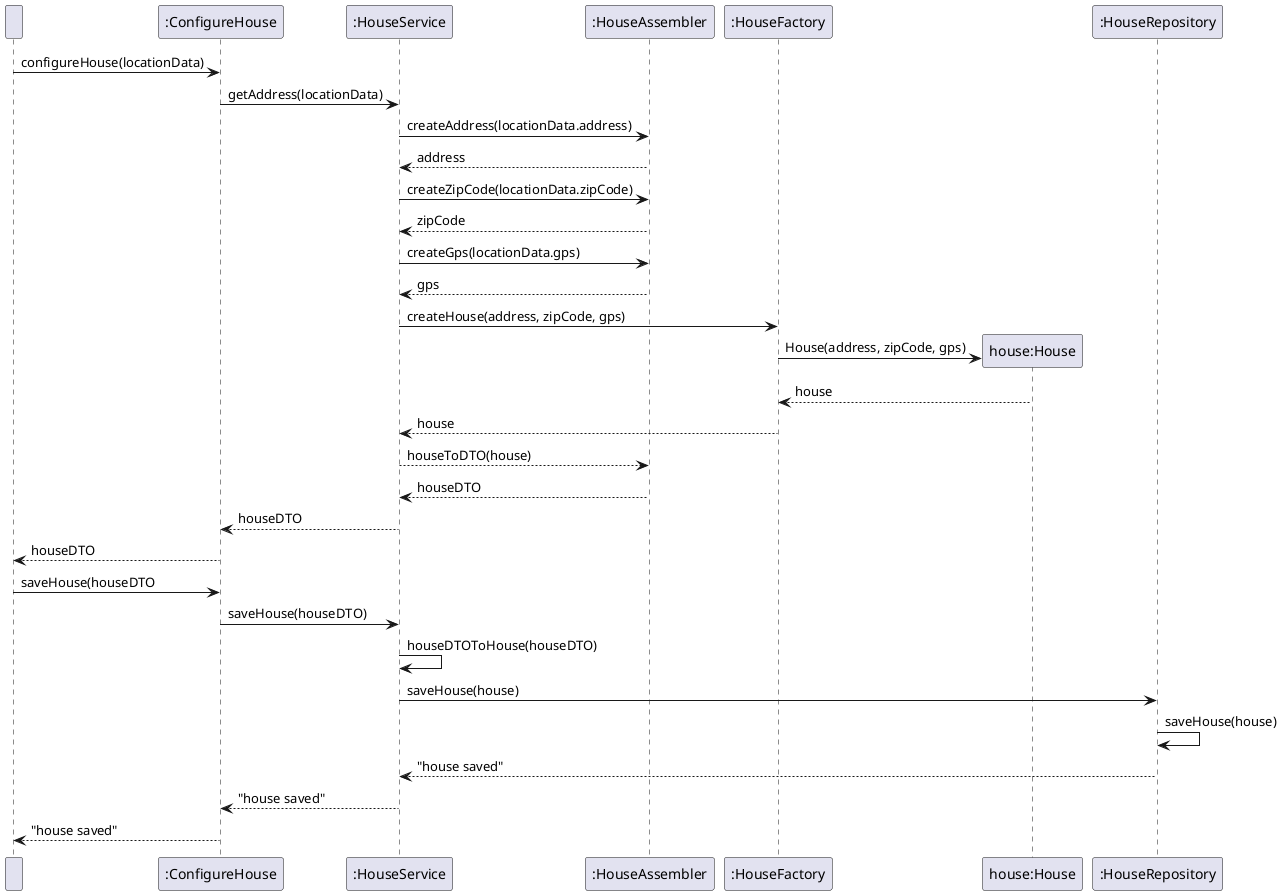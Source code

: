 @startuml
'https://plantuml.com/sequence-diagram

participant " " as User
participant ":ConfigureHouse" as Controller
participant ":HouseService" as Service
participant ":HouseAssembler" as Assembler

participant ":HouseFactory" as Factory
participant "house:House" as House
participant ":HouseRepository" as Repository

User -> Controller: configureHouse(locationData)
Controller -> Service: getAddress(locationData)
Service -> Assembler: createAddress(locationData.address)
Assembler --> Service: address
Service ->  Assembler: createZipCode(locationData.zipCode)
Assembler --> Service: zipCode
Service -> Assembler: createGps(locationData.gps)
Assembler --> Service: gps
Service -> Factory: createHouse(address, zipCode, gps)
create House
Factory -> House : House(address, zipCode, gps)
House --> Factory: house
Factory --> Service: house
Service --> Assembler: houseToDTO(house)
Assembler --> Service: houseDTO
Service --> Controller: houseDTO
Controller --> User: houseDTO

'Now the house is configured and ready to be saved if confirmed by the user
User -> Controller: saveHouse(houseDTO
Controller -> Service: saveHouse(houseDTO)
Service -> Service: houseDTOToHouse(houseDTO)
Service -> Repository: saveHouse(house)
Repository -> Repository: saveHouse(house)
Repository --> Service: "house saved"
Service --> Controller: "house saved"
Controller --> User: "house saved"
@enduml